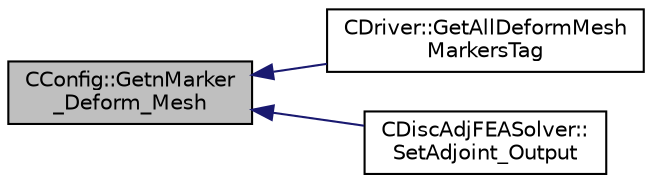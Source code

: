 digraph "CConfig::GetnMarker_Deform_Mesh"
{
  edge [fontname="Helvetica",fontsize="10",labelfontname="Helvetica",labelfontsize="10"];
  node [fontname="Helvetica",fontsize="10",shape=record];
  rankdir="LR";
  Node8956 [label="CConfig::GetnMarker\l_Deform_Mesh",height=0.2,width=0.4,color="black", fillcolor="grey75", style="filled", fontcolor="black"];
  Node8956 -> Node8957 [dir="back",color="midnightblue",fontsize="10",style="solid",fontname="Helvetica"];
  Node8957 [label="CDriver::GetAllDeformMesh\lMarkersTag",height=0.2,width=0.4,color="black", fillcolor="white", style="filled",URL="$class_c_driver.html#a649d9712f044a223da078210d5cddee7",tooltip="Get all the deformable boundary marker tags. "];
  Node8956 -> Node8958 [dir="back",color="midnightblue",fontsize="10",style="solid",fontname="Helvetica"];
  Node8958 [label="CDiscAdjFEASolver::\lSetAdjoint_Output",height=0.2,width=0.4,color="black", fillcolor="white", style="filled",URL="$class_c_disc_adj_f_e_a_solver.html#a710f0a70ba6015d1e19504532652cc87",tooltip="Sets the adjoint values of the output of the flow (+turb.) iteration before evaluation of the tape..."];
}
